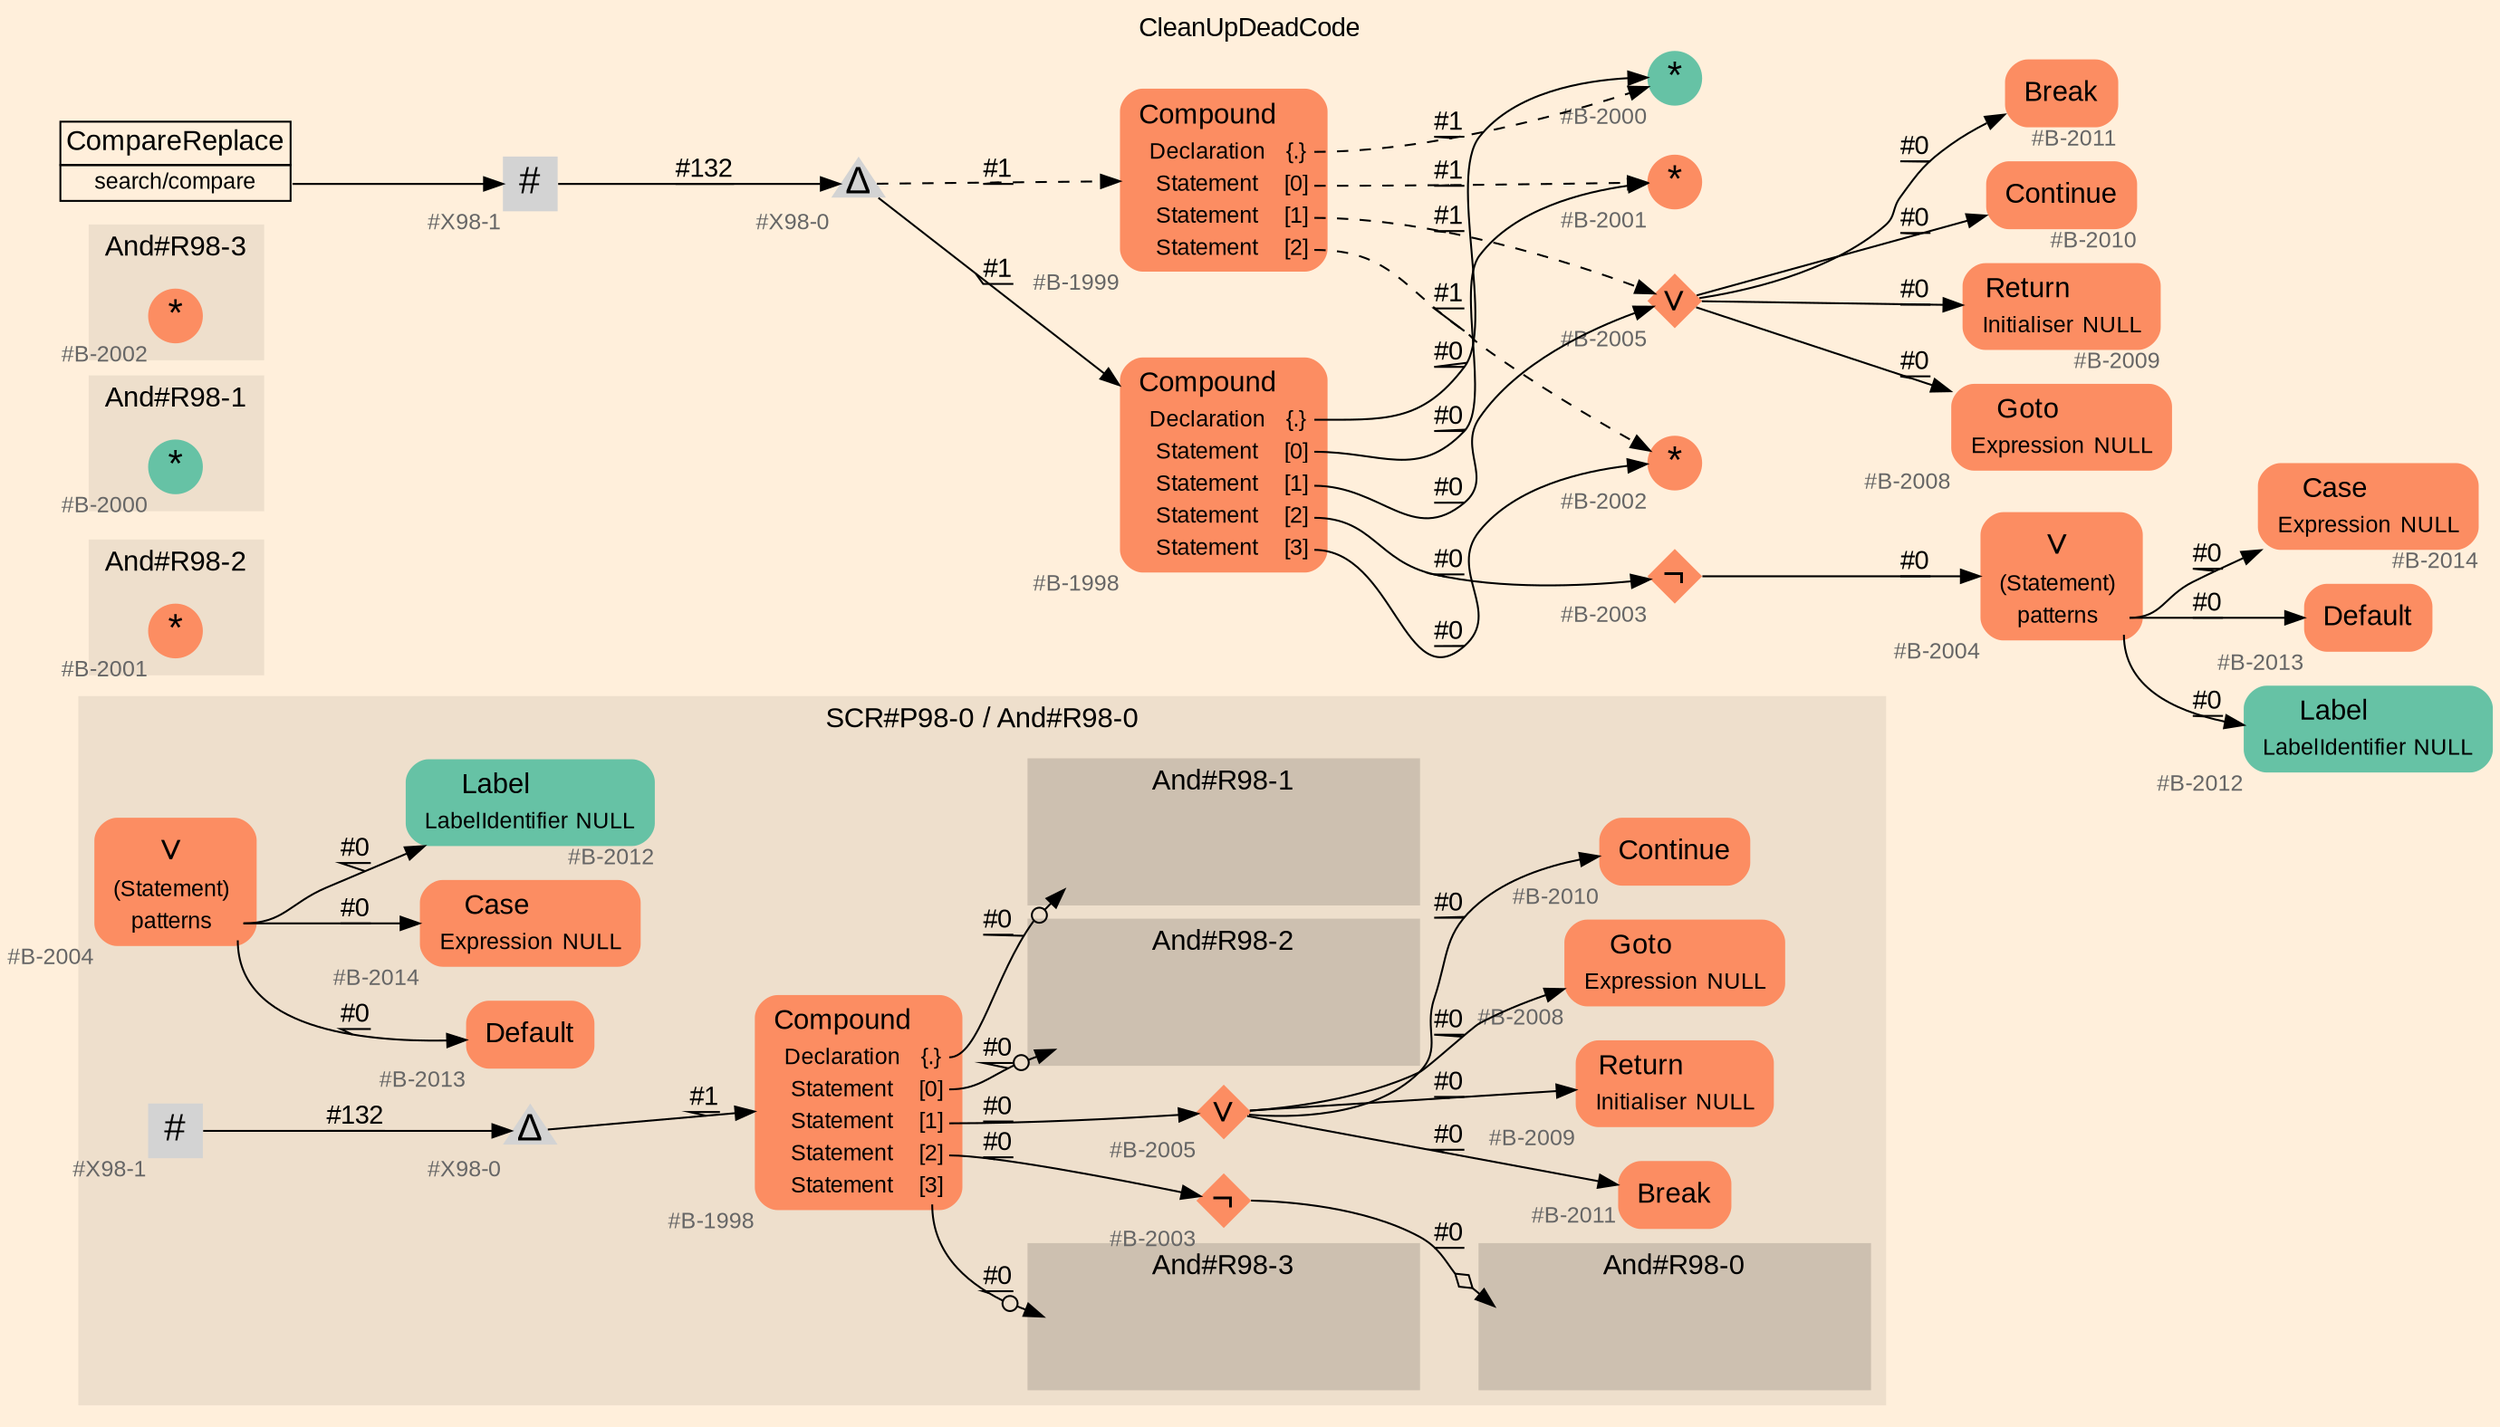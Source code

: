 digraph "CleanUpDeadCode" {
label = "CleanUpDeadCode"
labelloc = t
graph [
    rankdir = "LR"
    ranksep = 0.3
    bgcolor = antiquewhite1
    color = black
    fontcolor = black
    fontname = "Arial"
];
node [
    fontname = "Arial"
];
edge [
    fontname = "Arial"
];

// -------------------- figure And#R98-0 --------------------
// -------- region And#R98-0 ----------
subgraph "clusterAnd#R98-0" {
    label = "And#R98-0"
    style = "filled"
    color = antiquewhite2
    fontsize = "15"
    // -------- block And#R98-0/#B-2013 ----------
    "And#R98-0/#B-2013" [
        fillcolor = "/set28/2"
        xlabel = "#B-2013"
        fontsize = "12"
        fontcolor = grey40
        shape = "plaintext"
        label = <<TABLE BORDER="0" CELLBORDER="0" CELLSPACING="0">
         <TR><TD><FONT COLOR="black" POINT-SIZE="15">Default</FONT></TD></TR>
        </TABLE>>
        style = "rounded,filled"
    ];
    
    // -------- block And#R98-0/#B-2004 ----------
    "And#R98-0/#B-2004" [
        fillcolor = "/set28/2"
        xlabel = "#B-2004"
        fontsize = "12"
        fontcolor = grey40
        shape = "plaintext"
        label = <<TABLE BORDER="0" CELLBORDER="0" CELLSPACING="0">
         <TR><TD><FONT COLOR="black" POINT-SIZE="20">∨</FONT></TD></TR>
         <TR><TD><FONT COLOR="black" POINT-SIZE="12">(Statement)</FONT></TD><TD PORT="port0"></TD></TR>
         <TR><TD><FONT COLOR="black" POINT-SIZE="12">patterns</FONT></TD><TD PORT="port1"></TD></TR>
        </TABLE>>
        style = "rounded,filled"
    ];
    
    // -------- block And#R98-0/#B-2014 ----------
    "And#R98-0/#B-2014" [
        fillcolor = "/set28/2"
        xlabel = "#B-2014"
        fontsize = "12"
        fontcolor = grey40
        shape = "plaintext"
        label = <<TABLE BORDER="0" CELLBORDER="0" CELLSPACING="0">
         <TR><TD><FONT COLOR="black" POINT-SIZE="15">Case</FONT></TD></TR>
         <TR><TD><FONT COLOR="black" POINT-SIZE="12">Expression</FONT></TD><TD PORT="port0"><FONT COLOR="black" POINT-SIZE="12">NULL</FONT></TD></TR>
        </TABLE>>
        style = "rounded,filled"
    ];
    
    // -------- block And#R98-0/#B-2012 ----------
    "And#R98-0/#B-2012" [
        fillcolor = "/set28/1"
        xlabel = "#B-2012"
        fontsize = "12"
        fontcolor = grey40
        shape = "plaintext"
        label = <<TABLE BORDER="0" CELLBORDER="0" CELLSPACING="0">
         <TR><TD><FONT COLOR="black" POINT-SIZE="15">Label</FONT></TD></TR>
         <TR><TD><FONT COLOR="black" POINT-SIZE="12">LabelIdentifier</FONT></TD><TD PORT="port0"><FONT COLOR="black" POINT-SIZE="12">NULL</FONT></TD></TR>
        </TABLE>>
        style = "rounded,filled"
    ];
    
}

"And#R98-0/#B-2004":port1 -> "And#R98-0/#B-2014" [
    label = "#0"
    decorate = true
    color = black
    fontcolor = black
];

"And#R98-0/#B-2004":port1 -> "And#R98-0/#B-2013" [
    label = "#0"
    decorate = true
    color = black
    fontcolor = black
];

"And#R98-0/#B-2004":port1 -> "And#R98-0/#B-2012" [
    label = "#0"
    decorate = true
    color = black
    fontcolor = black
];


// -------------------- figure And#R98-2 --------------------
// -------- region And#R98-2 ----------
subgraph "clusterAnd#R98-2" {
    label = "And#R98-2"
    style = "filled"
    color = antiquewhite2
    fontsize = "15"
    // -------- block And#R98-2/#B-2001 ----------
    "And#R98-2/#B-2001" [
        fillcolor = "/set28/2"
        xlabel = "#B-2001"
        fontsize = "12"
        fontcolor = grey40
        shape = "circle"
        label = <<FONT COLOR="black" POINT-SIZE="20">*</FONT>>
        style = "filled"
        penwidth = 0.0
        fixedsize = true
        width = 0.4
        height = 0.4
    ];
    
}


// -------------------- figure And#R98-1 --------------------
// -------- region And#R98-1 ----------
subgraph "clusterAnd#R98-1" {
    label = "And#R98-1"
    style = "filled"
    color = antiquewhite2
    fontsize = "15"
    // -------- block And#R98-1/#B-2000 ----------
    "And#R98-1/#B-2000" [
        fillcolor = "/set28/1"
        xlabel = "#B-2000"
        fontsize = "12"
        fontcolor = grey40
        shape = "circle"
        label = <<FONT COLOR="black" POINT-SIZE="20">*</FONT>>
        style = "filled"
        penwidth = 0.0
        fixedsize = true
        width = 0.4
        height = 0.4
    ];
    
}


// -------------------- figure And#R98-3 --------------------
// -------- region And#R98-3 ----------
subgraph "clusterAnd#R98-3" {
    label = "And#R98-3"
    style = "filled"
    color = antiquewhite2
    fontsize = "15"
    // -------- block And#R98-3/#B-2002 ----------
    "And#R98-3/#B-2002" [
        fillcolor = "/set28/2"
        xlabel = "#B-2002"
        fontsize = "12"
        fontcolor = grey40
        shape = "circle"
        label = <<FONT COLOR="black" POINT-SIZE="20">*</FONT>>
        style = "filled"
        penwidth = 0.0
        fixedsize = true
        width = 0.4
        height = 0.4
    ];
    
}


// -------------------- figure And#R98-0 --------------------
// -------- region And#R98-0 ----------
subgraph "clusterAnd#R98-0" {
    label = "SCR#P98-0 / And#R98-0"
    style = "filled"
    color = antiquewhite2
    fontsize = "15"
    // -------- block And#R98-0/#B-2010 ----------
    "And#R98-0/#B-2010" [
        fillcolor = "/set28/2"
        xlabel = "#B-2010"
        fontsize = "12"
        fontcolor = grey40
        shape = "plaintext"
        label = <<TABLE BORDER="0" CELLBORDER="0" CELLSPACING="0">
         <TR><TD><FONT COLOR="black" POINT-SIZE="15">Continue</FONT></TD></TR>
        </TABLE>>
        style = "rounded,filled"
    ];
    
    // -------- block And#R98-0/#X98-0 ----------
    "And#R98-0/#X98-0" [
        xlabel = "#X98-0"
        fontsize = "12"
        fontcolor = grey40
        shape = "triangle"
        label = <<FONT COLOR="black" POINT-SIZE="20">Δ</FONT>>
        style = "filled"
        penwidth = 0.0
        fixedsize = true
        width = 0.4
        height = 0.4
    ];
    
    // -------- block And#R98-0/#X98-1 ----------
    "And#R98-0/#X98-1" [
        xlabel = "#X98-1"
        fontsize = "12"
        fontcolor = grey40
        shape = "square"
        label = <<FONT COLOR="black" POINT-SIZE="20">#</FONT>>
        style = "filled"
        penwidth = 0.0
        fixedsize = true
        width = 0.4
        height = 0.4
    ];
    
    // -------- block And#R98-0/#B-2005 ----------
    "And#R98-0/#B-2005" [
        fillcolor = "/set28/2"
        xlabel = "#B-2005"
        fontsize = "12"
        fontcolor = grey40
        shape = "diamond"
        label = <<FONT COLOR="black" POINT-SIZE="20">∨</FONT>>
        style = "filled"
        penwidth = 0.0
        fixedsize = true
        width = 0.4
        height = 0.4
    ];
    
    // -------- block And#R98-0/#B-2011 ----------
    "And#R98-0/#B-2011" [
        fillcolor = "/set28/2"
        xlabel = "#B-2011"
        fontsize = "12"
        fontcolor = grey40
        shape = "plaintext"
        label = <<TABLE BORDER="0" CELLBORDER="0" CELLSPACING="0">
         <TR><TD><FONT COLOR="black" POINT-SIZE="15">Break</FONT></TD></TR>
        </TABLE>>
        style = "rounded,filled"
    ];
    
    // -------- block And#R98-0/#B-2009 ----------
    "And#R98-0/#B-2009" [
        fillcolor = "/set28/2"
        xlabel = "#B-2009"
        fontsize = "12"
        fontcolor = grey40
        shape = "plaintext"
        label = <<TABLE BORDER="0" CELLBORDER="0" CELLSPACING="0">
         <TR><TD><FONT COLOR="black" POINT-SIZE="15">Return</FONT></TD></TR>
         <TR><TD><FONT COLOR="black" POINT-SIZE="12">Initialiser</FONT></TD><TD PORT="port0"><FONT COLOR="black" POINT-SIZE="12">NULL</FONT></TD></TR>
        </TABLE>>
        style = "rounded,filled"
    ];
    
    // -------- block And#R98-0/#B-1998 ----------
    "And#R98-0/#B-1998" [
        fillcolor = "/set28/2"
        xlabel = "#B-1998"
        fontsize = "12"
        fontcolor = grey40
        shape = "plaintext"
        label = <<TABLE BORDER="0" CELLBORDER="0" CELLSPACING="0">
         <TR><TD><FONT COLOR="black" POINT-SIZE="15">Compound</FONT></TD></TR>
         <TR><TD><FONT COLOR="black" POINT-SIZE="12">Declaration</FONT></TD><TD PORT="port0"><FONT COLOR="black" POINT-SIZE="12">{.}</FONT></TD></TR>
         <TR><TD><FONT COLOR="black" POINT-SIZE="12">Statement</FONT></TD><TD PORT="port1"><FONT COLOR="black" POINT-SIZE="12">[0]</FONT></TD></TR>
         <TR><TD><FONT COLOR="black" POINT-SIZE="12">Statement</FONT></TD><TD PORT="port2"><FONT COLOR="black" POINT-SIZE="12">[1]</FONT></TD></TR>
         <TR><TD><FONT COLOR="black" POINT-SIZE="12">Statement</FONT></TD><TD PORT="port3"><FONT COLOR="black" POINT-SIZE="12">[2]</FONT></TD></TR>
         <TR><TD><FONT COLOR="black" POINT-SIZE="12">Statement</FONT></TD><TD PORT="port4"><FONT COLOR="black" POINT-SIZE="12">[3]</FONT></TD></TR>
        </TABLE>>
        style = "rounded,filled"
    ];
    
    // -------- block And#R98-0/#B-2008 ----------
    "And#R98-0/#B-2008" [
        fillcolor = "/set28/2"
        xlabel = "#B-2008"
        fontsize = "12"
        fontcolor = grey40
        shape = "plaintext"
        label = <<TABLE BORDER="0" CELLBORDER="0" CELLSPACING="0">
         <TR><TD><FONT COLOR="black" POINT-SIZE="15">Goto</FONT></TD></TR>
         <TR><TD><FONT COLOR="black" POINT-SIZE="12">Expression</FONT></TD><TD PORT="port0"><FONT COLOR="black" POINT-SIZE="12">NULL</FONT></TD></TR>
        </TABLE>>
        style = "rounded,filled"
    ];
    
    // -------- block And#R98-0/#B-2003 ----------
    "And#R98-0/#B-2003" [
        fillcolor = "/set28/2"
        xlabel = "#B-2003"
        fontsize = "12"
        fontcolor = grey40
        shape = "diamond"
        label = <<FONT COLOR="black" POINT-SIZE="20">¬</FONT>>
        style = "filled"
        penwidth = 0.0
        fixedsize = true
        width = 0.4
        height = 0.4
    ];
    
    // -------- region And#R98-0/And#R98-0 ----------
    subgraph "clusterAnd#R98-0/And#R98-0" {
        label = "And#R98-0"
        style = "filled"
        color = antiquewhite3
        fontsize = "15"
        // -------- block And#R98-0/And#R98-0/#B-2004 ----------
        "And#R98-0/And#R98-0/#B-2004" [
            fillcolor = "/set28/2"
            xlabel = "#B-2004"
            fontsize = "12"
            fontcolor = grey40
            shape = "none"
            style = "invisible"
        ];
        
    }
    
    // -------- region And#R98-0/And#R98-1 ----------
    subgraph "clusterAnd#R98-0/And#R98-1" {
        label = "And#R98-1"
        style = "filled"
        color = antiquewhite3
        fontsize = "15"
        // -------- block And#R98-0/And#R98-1/#B-2000 ----------
        "And#R98-0/And#R98-1/#B-2000" [
            fillcolor = "/set28/1"
            xlabel = "#B-2000"
            fontsize = "12"
            fontcolor = grey40
            shape = "none"
            style = "invisible"
        ];
        
    }
    
    // -------- region And#R98-0/And#R98-2 ----------
    subgraph "clusterAnd#R98-0/And#R98-2" {
        label = "And#R98-2"
        style = "filled"
        color = antiquewhite3
        fontsize = "15"
        // -------- block And#R98-0/And#R98-2/#B-2001 ----------
        "And#R98-0/And#R98-2/#B-2001" [
            fillcolor = "/set28/2"
            xlabel = "#B-2001"
            fontsize = "12"
            fontcolor = grey40
            shape = "none"
            style = "invisible"
        ];
        
    }
    
    // -------- region And#R98-0/And#R98-3 ----------
    subgraph "clusterAnd#R98-0/And#R98-3" {
        label = "And#R98-3"
        style = "filled"
        color = antiquewhite3
        fontsize = "15"
        // -------- block And#R98-0/And#R98-3/#B-2002 ----------
        "And#R98-0/And#R98-3/#B-2002" [
            fillcolor = "/set28/2"
            xlabel = "#B-2002"
            fontsize = "12"
            fontcolor = grey40
            shape = "none"
            style = "invisible"
        ];
        
    }
    
}

"And#R98-0/#X98-0" -> "And#R98-0/#B-1998" [
    label = "#1"
    decorate = true
    color = black
    fontcolor = black
];

"And#R98-0/#X98-1" -> "And#R98-0/#X98-0" [
    label = "#132"
    decorate = true
    color = black
    fontcolor = black
];

"And#R98-0/#B-2005" -> "And#R98-0/#B-2011" [
    label = "#0"
    decorate = true
    color = black
    fontcolor = black
];

"And#R98-0/#B-2005" -> "And#R98-0/#B-2010" [
    label = "#0"
    decorate = true
    color = black
    fontcolor = black
];

"And#R98-0/#B-2005" -> "And#R98-0/#B-2009" [
    label = "#0"
    decorate = true
    color = black
    fontcolor = black
];

"And#R98-0/#B-2005" -> "And#R98-0/#B-2008" [
    label = "#0"
    decorate = true
    color = black
    fontcolor = black
];

"And#R98-0/#B-1998":port0 -> "And#R98-0/And#R98-1/#B-2000" [
    arrowhead="normalnoneodot"
    label = "#0"
    decorate = true
    color = black
    fontcolor = black
];

"And#R98-0/#B-1998":port1 -> "And#R98-0/And#R98-2/#B-2001" [
    arrowhead="normalnoneodot"
    label = "#0"
    decorate = true
    color = black
    fontcolor = black
];

"And#R98-0/#B-1998":port2 -> "And#R98-0/#B-2005" [
    label = "#0"
    decorate = true
    color = black
    fontcolor = black
];

"And#R98-0/#B-1998":port3 -> "And#R98-0/#B-2003" [
    label = "#0"
    decorate = true
    color = black
    fontcolor = black
];

"And#R98-0/#B-1998":port4 -> "And#R98-0/And#R98-3/#B-2002" [
    arrowhead="normalnoneodot"
    label = "#0"
    decorate = true
    color = black
    fontcolor = black
];

"And#R98-0/#B-2003" -> "And#R98-0/And#R98-0/#B-2004" [
    arrowhead="normalnoneodiamond"
    label = "#0"
    decorate = true
    color = black
    fontcolor = black
];


// -------------------- transformation figure --------------------
// -------- block CR#X98-2 ----------
"CR#X98-2" [
    fillcolor = antiquewhite1
    fontsize = "12"
    fontcolor = grey40
    shape = "plaintext"
    label = <<TABLE BORDER="0" CELLBORDER="1" CELLSPACING="0">
     <TR><TD><FONT COLOR="black" POINT-SIZE="15">CompareReplace</FONT></TD></TR>
     <TR><TD PORT="port0"><FONT COLOR="black" POINT-SIZE="12">search/compare</FONT></TD></TR>
    </TABLE>>
    style = "filled"
    color = black
];

// -------- block #X98-1 ----------
"#X98-1" [
    xlabel = "#X98-1"
    fontsize = "12"
    fontcolor = grey40
    shape = "square"
    label = <<FONT COLOR="black" POINT-SIZE="20">#</FONT>>
    style = "filled"
    penwidth = 0.0
    fixedsize = true
    width = 0.4
    height = 0.4
];

// -------- block #X98-0 ----------
"#X98-0" [
    xlabel = "#X98-0"
    fontsize = "12"
    fontcolor = grey40
    shape = "triangle"
    label = <<FONT COLOR="black" POINT-SIZE="20">Δ</FONT>>
    style = "filled"
    penwidth = 0.0
    fixedsize = true
    width = 0.4
    height = 0.4
];

// -------- block #B-1998 ----------
"#B-1998" [
    fillcolor = "/set28/2"
    xlabel = "#B-1998"
    fontsize = "12"
    fontcolor = grey40
    shape = "plaintext"
    label = <<TABLE BORDER="0" CELLBORDER="0" CELLSPACING="0">
     <TR><TD><FONT COLOR="black" POINT-SIZE="15">Compound</FONT></TD></TR>
     <TR><TD><FONT COLOR="black" POINT-SIZE="12">Declaration</FONT></TD><TD PORT="port0"><FONT COLOR="black" POINT-SIZE="12">{.}</FONT></TD></TR>
     <TR><TD><FONT COLOR="black" POINT-SIZE="12">Statement</FONT></TD><TD PORT="port1"><FONT COLOR="black" POINT-SIZE="12">[0]</FONT></TD></TR>
     <TR><TD><FONT COLOR="black" POINT-SIZE="12">Statement</FONT></TD><TD PORT="port2"><FONT COLOR="black" POINT-SIZE="12">[1]</FONT></TD></TR>
     <TR><TD><FONT COLOR="black" POINT-SIZE="12">Statement</FONT></TD><TD PORT="port3"><FONT COLOR="black" POINT-SIZE="12">[2]</FONT></TD></TR>
     <TR><TD><FONT COLOR="black" POINT-SIZE="12">Statement</FONT></TD><TD PORT="port4"><FONT COLOR="black" POINT-SIZE="12">[3]</FONT></TD></TR>
    </TABLE>>
    style = "rounded,filled"
];

// -------- block #B-2000 ----------
"#B-2000" [
    fillcolor = "/set28/1"
    xlabel = "#B-2000"
    fontsize = "12"
    fontcolor = grey40
    shape = "circle"
    label = <<FONT COLOR="black" POINT-SIZE="20">*</FONT>>
    style = "filled"
    penwidth = 0.0
    fixedsize = true
    width = 0.4
    height = 0.4
];

// -------- block #B-2001 ----------
"#B-2001" [
    fillcolor = "/set28/2"
    xlabel = "#B-2001"
    fontsize = "12"
    fontcolor = grey40
    shape = "circle"
    label = <<FONT COLOR="black" POINT-SIZE="20">*</FONT>>
    style = "filled"
    penwidth = 0.0
    fixedsize = true
    width = 0.4
    height = 0.4
];

// -------- block #B-2005 ----------
"#B-2005" [
    fillcolor = "/set28/2"
    xlabel = "#B-2005"
    fontsize = "12"
    fontcolor = grey40
    shape = "diamond"
    label = <<FONT COLOR="black" POINT-SIZE="20">∨</FONT>>
    style = "filled"
    penwidth = 0.0
    fixedsize = true
    width = 0.4
    height = 0.4
];

// -------- block #B-2011 ----------
"#B-2011" [
    fillcolor = "/set28/2"
    xlabel = "#B-2011"
    fontsize = "12"
    fontcolor = grey40
    shape = "plaintext"
    label = <<TABLE BORDER="0" CELLBORDER="0" CELLSPACING="0">
     <TR><TD><FONT COLOR="black" POINT-SIZE="15">Break</FONT></TD></TR>
    </TABLE>>
    style = "rounded,filled"
];

// -------- block #B-2010 ----------
"#B-2010" [
    fillcolor = "/set28/2"
    xlabel = "#B-2010"
    fontsize = "12"
    fontcolor = grey40
    shape = "plaintext"
    label = <<TABLE BORDER="0" CELLBORDER="0" CELLSPACING="0">
     <TR><TD><FONT COLOR="black" POINT-SIZE="15">Continue</FONT></TD></TR>
    </TABLE>>
    style = "rounded,filled"
];

// -------- block #B-2009 ----------
"#B-2009" [
    fillcolor = "/set28/2"
    xlabel = "#B-2009"
    fontsize = "12"
    fontcolor = grey40
    shape = "plaintext"
    label = <<TABLE BORDER="0" CELLBORDER="0" CELLSPACING="0">
     <TR><TD><FONT COLOR="black" POINT-SIZE="15">Return</FONT></TD></TR>
     <TR><TD><FONT COLOR="black" POINT-SIZE="12">Initialiser</FONT></TD><TD PORT="port0"><FONT COLOR="black" POINT-SIZE="12">NULL</FONT></TD></TR>
    </TABLE>>
    style = "rounded,filled"
];

// -------- block #B-2008 ----------
"#B-2008" [
    fillcolor = "/set28/2"
    xlabel = "#B-2008"
    fontsize = "12"
    fontcolor = grey40
    shape = "plaintext"
    label = <<TABLE BORDER="0" CELLBORDER="0" CELLSPACING="0">
     <TR><TD><FONT COLOR="black" POINT-SIZE="15">Goto</FONT></TD></TR>
     <TR><TD><FONT COLOR="black" POINT-SIZE="12">Expression</FONT></TD><TD PORT="port0"><FONT COLOR="black" POINT-SIZE="12">NULL</FONT></TD></TR>
    </TABLE>>
    style = "rounded,filled"
];

// -------- block #B-2003 ----------
"#B-2003" [
    fillcolor = "/set28/2"
    xlabel = "#B-2003"
    fontsize = "12"
    fontcolor = grey40
    shape = "diamond"
    label = <<FONT COLOR="black" POINT-SIZE="20">¬</FONT>>
    style = "filled"
    penwidth = 0.0
    fixedsize = true
    width = 0.4
    height = 0.4
];

// -------- block #B-2004 ----------
"#B-2004" [
    fillcolor = "/set28/2"
    xlabel = "#B-2004"
    fontsize = "12"
    fontcolor = grey40
    shape = "plaintext"
    label = <<TABLE BORDER="0" CELLBORDER="0" CELLSPACING="0">
     <TR><TD><FONT COLOR="black" POINT-SIZE="20">∨</FONT></TD></TR>
     <TR><TD><FONT COLOR="black" POINT-SIZE="12">(Statement)</FONT></TD><TD PORT="port0"></TD></TR>
     <TR><TD><FONT COLOR="black" POINT-SIZE="12">patterns</FONT></TD><TD PORT="port1"></TD></TR>
    </TABLE>>
    style = "rounded,filled"
];

// -------- block #B-2014 ----------
"#B-2014" [
    fillcolor = "/set28/2"
    xlabel = "#B-2014"
    fontsize = "12"
    fontcolor = grey40
    shape = "plaintext"
    label = <<TABLE BORDER="0" CELLBORDER="0" CELLSPACING="0">
     <TR><TD><FONT COLOR="black" POINT-SIZE="15">Case</FONT></TD></TR>
     <TR><TD><FONT COLOR="black" POINT-SIZE="12">Expression</FONT></TD><TD PORT="port0"><FONT COLOR="black" POINT-SIZE="12">NULL</FONT></TD></TR>
    </TABLE>>
    style = "rounded,filled"
];

// -------- block #B-2013 ----------
"#B-2013" [
    fillcolor = "/set28/2"
    xlabel = "#B-2013"
    fontsize = "12"
    fontcolor = grey40
    shape = "plaintext"
    label = <<TABLE BORDER="0" CELLBORDER="0" CELLSPACING="0">
     <TR><TD><FONT COLOR="black" POINT-SIZE="15">Default</FONT></TD></TR>
    </TABLE>>
    style = "rounded,filled"
];

// -------- block #B-2012 ----------
"#B-2012" [
    fillcolor = "/set28/1"
    xlabel = "#B-2012"
    fontsize = "12"
    fontcolor = grey40
    shape = "plaintext"
    label = <<TABLE BORDER="0" CELLBORDER="0" CELLSPACING="0">
     <TR><TD><FONT COLOR="black" POINT-SIZE="15">Label</FONT></TD></TR>
     <TR><TD><FONT COLOR="black" POINT-SIZE="12">LabelIdentifier</FONT></TD><TD PORT="port0"><FONT COLOR="black" POINT-SIZE="12">NULL</FONT></TD></TR>
    </TABLE>>
    style = "rounded,filled"
];

// -------- block #B-2002 ----------
"#B-2002" [
    fillcolor = "/set28/2"
    xlabel = "#B-2002"
    fontsize = "12"
    fontcolor = grey40
    shape = "circle"
    label = <<FONT COLOR="black" POINT-SIZE="20">*</FONT>>
    style = "filled"
    penwidth = 0.0
    fixedsize = true
    width = 0.4
    height = 0.4
];

// -------- block #B-1999 ----------
"#B-1999" [
    fillcolor = "/set28/2"
    xlabel = "#B-1999"
    fontsize = "12"
    fontcolor = grey40
    shape = "plaintext"
    label = <<TABLE BORDER="0" CELLBORDER="0" CELLSPACING="0">
     <TR><TD><FONT COLOR="black" POINT-SIZE="15">Compound</FONT></TD></TR>
     <TR><TD><FONT COLOR="black" POINT-SIZE="12">Declaration</FONT></TD><TD PORT="port0"><FONT COLOR="black" POINT-SIZE="12">{.}</FONT></TD></TR>
     <TR><TD><FONT COLOR="black" POINT-SIZE="12">Statement</FONT></TD><TD PORT="port1"><FONT COLOR="black" POINT-SIZE="12">[0]</FONT></TD></TR>
     <TR><TD><FONT COLOR="black" POINT-SIZE="12">Statement</FONT></TD><TD PORT="port2"><FONT COLOR="black" POINT-SIZE="12">[1]</FONT></TD></TR>
     <TR><TD><FONT COLOR="black" POINT-SIZE="12">Statement</FONT></TD><TD PORT="port3"><FONT COLOR="black" POINT-SIZE="12">[2]</FONT></TD></TR>
    </TABLE>>
    style = "rounded,filled"
];

"CR#X98-2":port0 -> "#X98-1" [
    label = ""
    decorate = true
    color = black
    fontcolor = black
];

"#X98-1" -> "#X98-0" [
    label = "#132"
    decorate = true
    color = black
    fontcolor = black
];

"#X98-0" -> "#B-1998" [
    label = "#1"
    decorate = true
    color = black
    fontcolor = black
];

"#X98-0" -> "#B-1999" [
    style="dashed"
    label = "#1"
    decorate = true
    color = black
    fontcolor = black
];

"#B-1998":port0 -> "#B-2000" [
    label = "#0"
    decorate = true
    color = black
    fontcolor = black
];

"#B-1998":port1 -> "#B-2001" [
    label = "#0"
    decorate = true
    color = black
    fontcolor = black
];

"#B-1998":port2 -> "#B-2005" [
    label = "#0"
    decorate = true
    color = black
    fontcolor = black
];

"#B-1998":port3 -> "#B-2003" [
    label = "#0"
    decorate = true
    color = black
    fontcolor = black
];

"#B-1998":port4 -> "#B-2002" [
    label = "#0"
    decorate = true
    color = black
    fontcolor = black
];

"#B-2005" -> "#B-2011" [
    label = "#0"
    decorate = true
    color = black
    fontcolor = black
];

"#B-2005" -> "#B-2010" [
    label = "#0"
    decorate = true
    color = black
    fontcolor = black
];

"#B-2005" -> "#B-2009" [
    label = "#0"
    decorate = true
    color = black
    fontcolor = black
];

"#B-2005" -> "#B-2008" [
    label = "#0"
    decorate = true
    color = black
    fontcolor = black
];

"#B-2003" -> "#B-2004" [
    label = "#0"
    decorate = true
    color = black
    fontcolor = black
];

"#B-2004":port1 -> "#B-2014" [
    label = "#0"
    decorate = true
    color = black
    fontcolor = black
];

"#B-2004":port1 -> "#B-2013" [
    label = "#0"
    decorate = true
    color = black
    fontcolor = black
];

"#B-2004":port1 -> "#B-2012" [
    label = "#0"
    decorate = true
    color = black
    fontcolor = black
];

"#B-1999":port0 -> "#B-2000" [
    style="dashed"
    label = "#1"
    decorate = true
    color = black
    fontcolor = black
];

"#B-1999":port1 -> "#B-2001" [
    style="dashed"
    label = "#1"
    decorate = true
    color = black
    fontcolor = black
];

"#B-1999":port2 -> "#B-2005" [
    style="dashed"
    label = "#1"
    decorate = true
    color = black
    fontcolor = black
];

"#B-1999":port3 -> "#B-2002" [
    style="dashed"
    label = "#1"
    decorate = true
    color = black
    fontcolor = black
];


}
